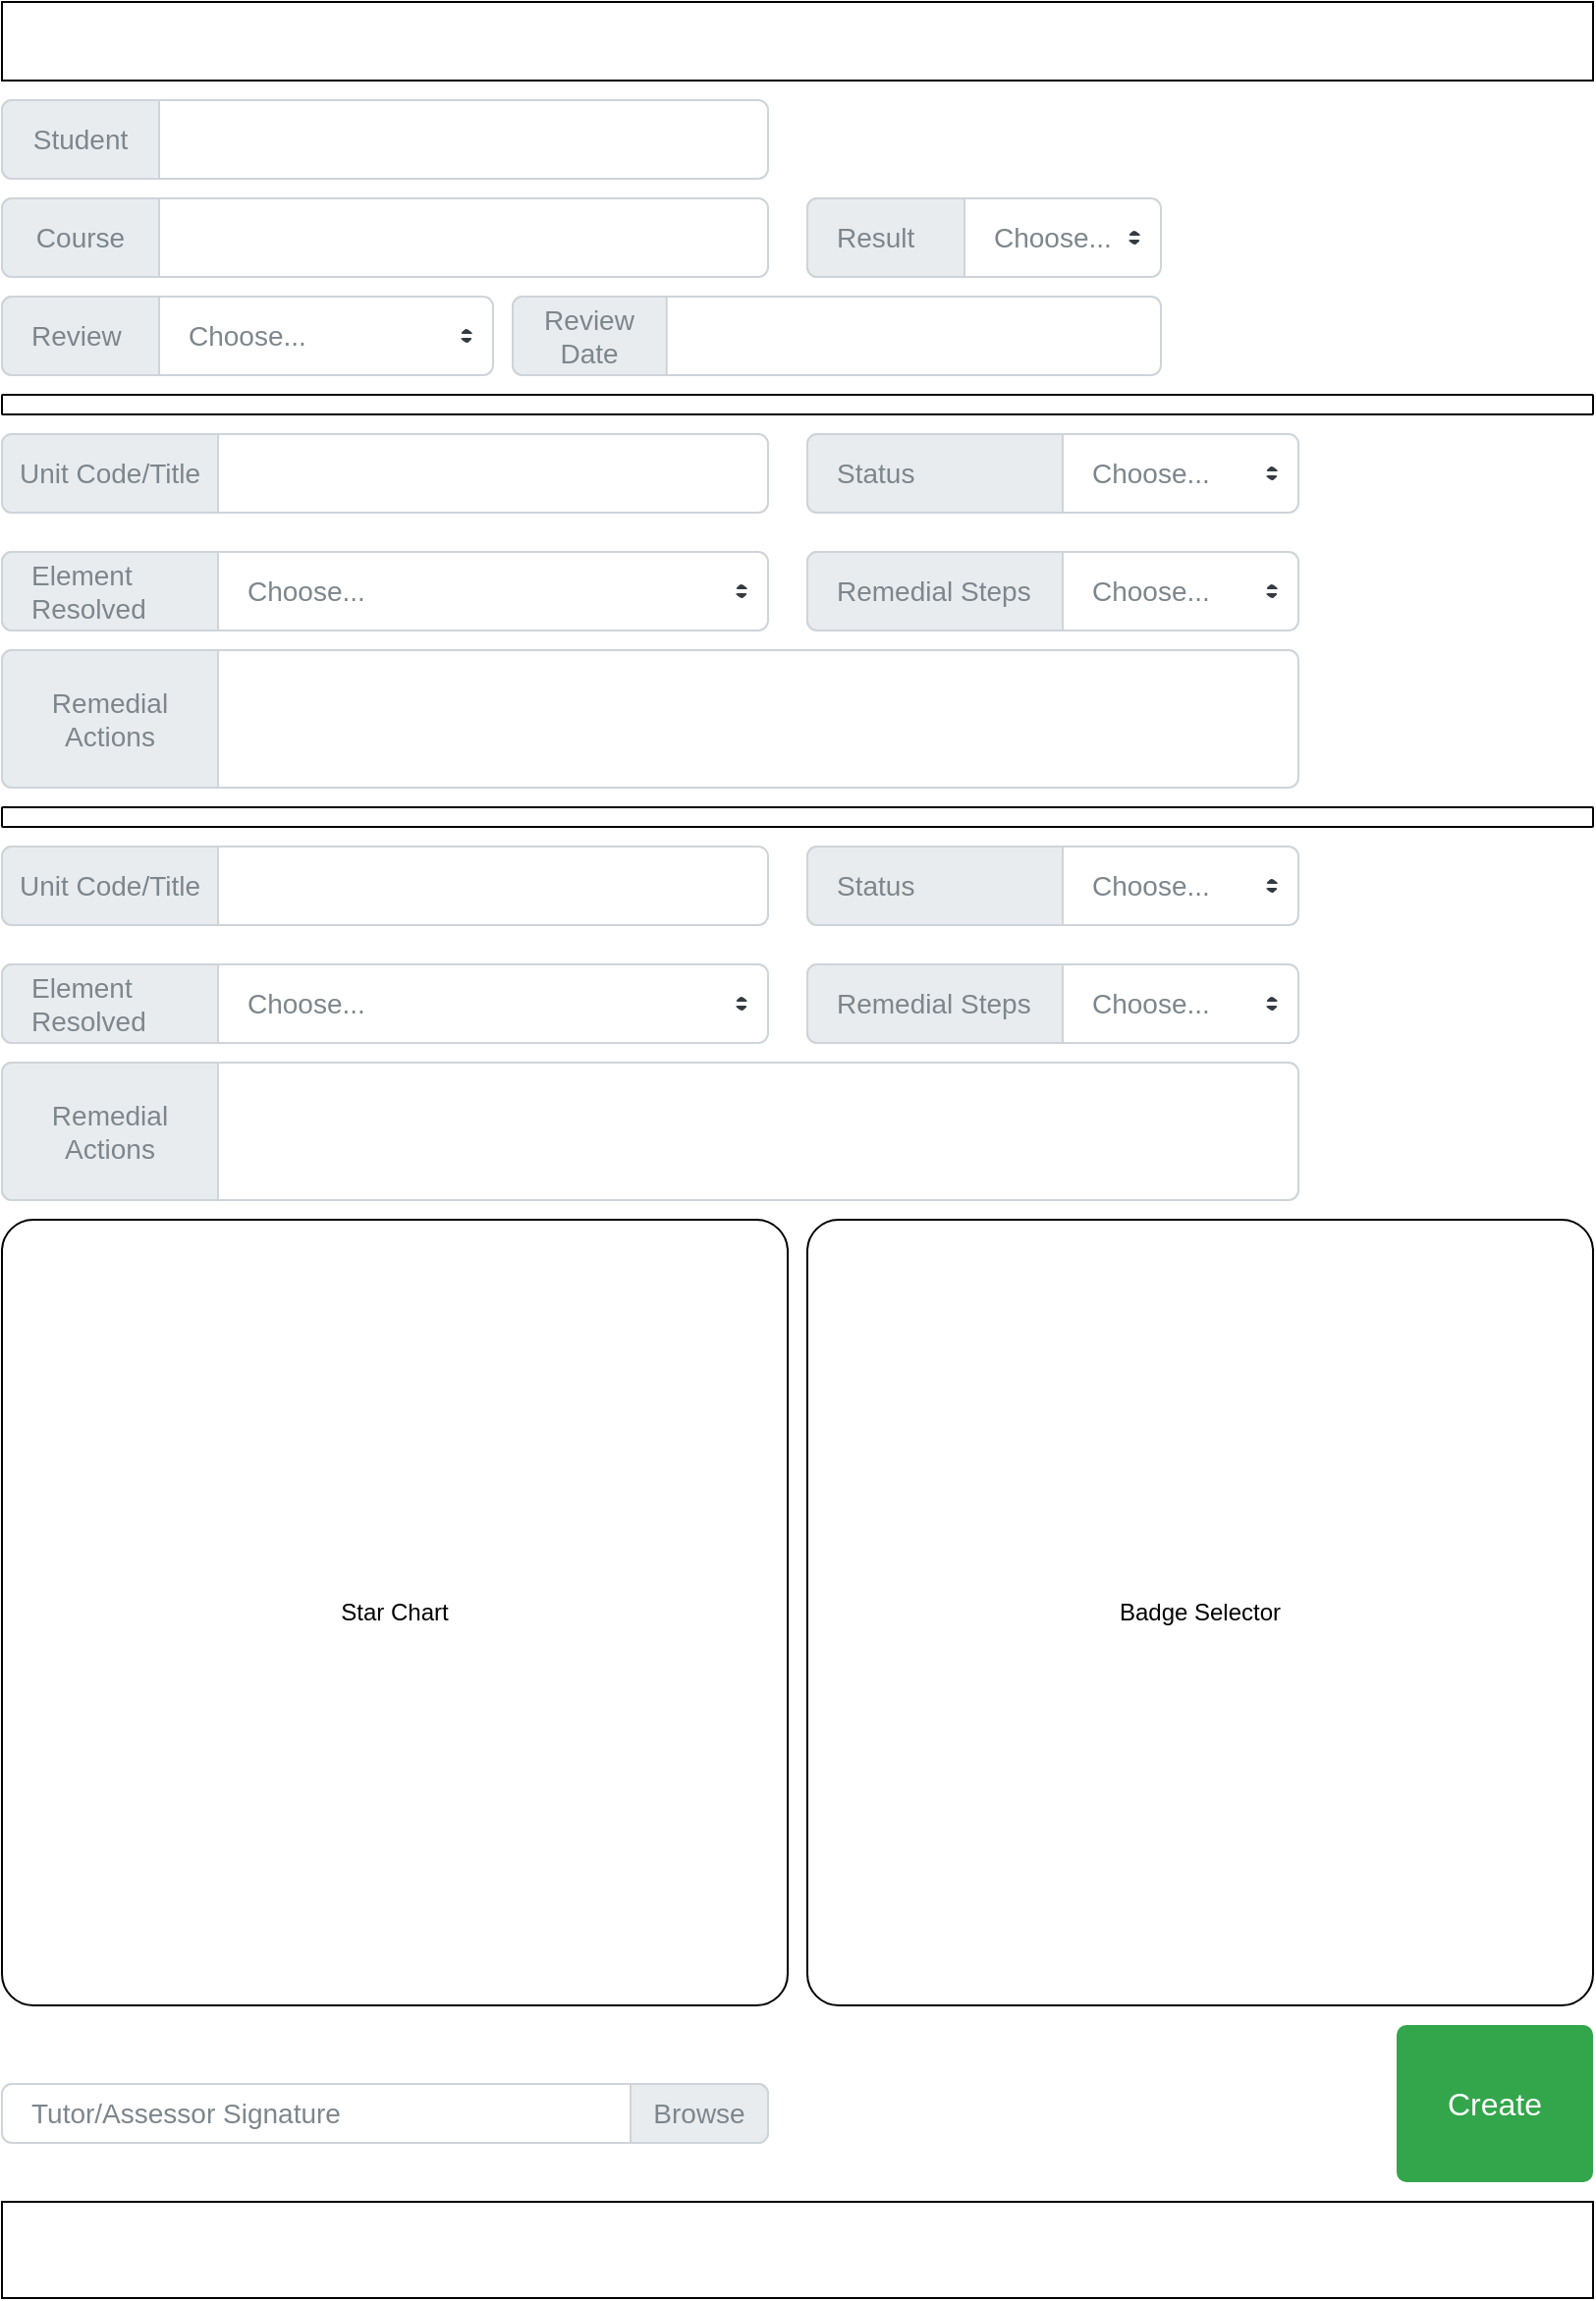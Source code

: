 <mxfile version="20.8.10" type="device" pages="2"><diagram name="Page-1" id="OOTYlvoCLr5FtZodEklE"><mxGraphModel dx="995" dy="672" grid="1" gridSize="10" guides="1" tooltips="1" connect="1" arrows="1" fold="1" page="1" pageScale="1" pageWidth="827" pageHeight="1169" math="0" shadow="0"><root><mxCell id="0"/><mxCell id="1" parent="0"/><mxCell id="uuFZCFsFqR_J8Ml9WyVh-1" value="" style="rounded=0;whiteSpace=wrap;html=1;" vertex="1" parent="1"><mxGeometry x="10" width="810" height="40" as="geometry"/></mxCell><mxCell id="uuFZCFsFqR_J8Ml9WyVh-2" value="" style="rounded=0;whiteSpace=wrap;html=1;" vertex="1" parent="1"><mxGeometry x="10" y="1120" width="810" height="49" as="geometry"/></mxCell><mxCell id="PF0WN4R8meLzm09W5Xtd-17" value="Choose..." style="html=1;shadow=0;dashed=0;shape=mxgraph.bootstrap.rrect;rSize=5;strokeColor=#CED4DA;html=1;whiteSpace=wrap;fillColor=#FFFFFF;fontColor=#7D868C;align=left;spacingLeft=80;spacing=15;fontSize=14;rounded=1;" vertex="1" parent="1"><mxGeometry x="420" y="100" width="180" height="40" as="geometry"/></mxCell><mxCell id="PF0WN4R8meLzm09W5Xtd-18" value="" style="shape=triangle;direction=south;fillColor=#343A40;strokeColor=none;perimeter=none;rounded=1;" vertex="1" parent="PF0WN4R8meLzm09W5Xtd-17"><mxGeometry x="1" y="0.5" width="7" height="3" relative="1" as="geometry"><mxPoint x="-17" y="1" as="offset"/></mxGeometry></mxCell><mxCell id="PF0WN4R8meLzm09W5Xtd-19" value="" style="shape=triangle;direction=north;fillColor=#343A40;strokeColor=none;perimeter=none;rounded=1;" vertex="1" parent="PF0WN4R8meLzm09W5Xtd-17"><mxGeometry x="1" y="0.5" width="7" height="3" relative="1" as="geometry"><mxPoint x="-17" y="-4" as="offset"/></mxGeometry></mxCell><mxCell id="PF0WN4R8meLzm09W5Xtd-20" value="Result" style="html=1;shadow=0;dashed=0;shape=mxgraph.bootstrap.leftButton;strokeColor=#CED4DA;gradientColor=inherit;fontColor=inherit;fillColor=#E9ECEF;rSize=5;perimeter=none;whiteSpace=wrap;resizeHeight=1;fontSize=14;align=left;spacing=15;rounded=1;" vertex="1" parent="PF0WN4R8meLzm09W5Xtd-17"><mxGeometry width="80" height="40" relative="1" as="geometry"/></mxCell><mxCell id="PF0WN4R8meLzm09W5Xtd-28" value="" style="html=1;shadow=0;dashed=0;shape=mxgraph.bootstrap.rrect;rSize=5;strokeColor=#CED4DA;html=1;whiteSpace=wrap;fillColor=#FFFFFF;fontColor=#7D868C;align=left;spacing=15;spacingLeft=40;fontSize=14;rounded=1;" vertex="1" parent="1"><mxGeometry x="10" y="100" width="390" height="40" as="geometry"/></mxCell><mxCell id="PF0WN4R8meLzm09W5Xtd-29" value="Course" style="html=1;shadow=0;dashed=0;shape=mxgraph.bootstrap.leftButton;strokeColor=inherit;gradientColor=inherit;fontColor=inherit;fillColor=#E9ECEF;rSize=5;perimeter=none;whiteSpace=wrap;resizeHeight=1;fontSize=14;rounded=1;align=center;" vertex="1" parent="PF0WN4R8meLzm09W5Xtd-28"><mxGeometry width="80" height="40" as="geometry"/></mxCell><mxCell id="PF0WN4R8meLzm09W5Xtd-35" value="Choose..." style="html=1;shadow=0;dashed=0;shape=mxgraph.bootstrap.rrect;rSize=5;strokeColor=#CED4DA;html=1;whiteSpace=wrap;fillColor=#FFFFFF;fontColor=#7D868C;align=left;spacingLeft=80;spacing=15;fontSize=14;rounded=1;" vertex="1" parent="1"><mxGeometry x="10" y="150" width="250" height="40" as="geometry"/></mxCell><mxCell id="PF0WN4R8meLzm09W5Xtd-36" value="" style="shape=triangle;direction=south;fillColor=#343A40;strokeColor=none;perimeter=none;rounded=1;" vertex="1" parent="PF0WN4R8meLzm09W5Xtd-35"><mxGeometry x="1" y="0.5" width="7" height="3" relative="1" as="geometry"><mxPoint x="-17" y="1" as="offset"/></mxGeometry></mxCell><mxCell id="PF0WN4R8meLzm09W5Xtd-37" value="" style="shape=triangle;direction=north;fillColor=#343A40;strokeColor=none;perimeter=none;rounded=1;" vertex="1" parent="PF0WN4R8meLzm09W5Xtd-35"><mxGeometry x="1" y="0.5" width="7" height="3" relative="1" as="geometry"><mxPoint x="-17" y="-4" as="offset"/></mxGeometry></mxCell><mxCell id="PF0WN4R8meLzm09W5Xtd-38" value="Review" style="html=1;shadow=0;dashed=0;shape=mxgraph.bootstrap.leftButton;strokeColor=#CED4DA;gradientColor=inherit;fontColor=inherit;fillColor=#E9ECEF;rSize=5;perimeter=none;whiteSpace=wrap;resizeHeight=1;fontSize=14;align=left;spacing=15;rounded=1;" vertex="1" parent="PF0WN4R8meLzm09W5Xtd-35"><mxGeometry width="80" height="40" relative="1" as="geometry"/></mxCell><mxCell id="PF0WN4R8meLzm09W5Xtd-39" value="" style="html=1;shadow=0;dashed=0;shape=mxgraph.bootstrap.rrect;rSize=5;strokeColor=#CED4DA;html=1;whiteSpace=wrap;fillColor=#FFFFFF;fontColor=#7D868C;align=left;spacing=15;spacingLeft=40;fontSize=14;rounded=1;" vertex="1" parent="1"><mxGeometry x="270" y="150" width="330" height="40" as="geometry"/></mxCell><mxCell id="PF0WN4R8meLzm09W5Xtd-40" value="Review Date" style="html=1;shadow=0;dashed=0;shape=mxgraph.bootstrap.leftButton;strokeColor=inherit;gradientColor=inherit;fontColor=inherit;fillColor=#E9ECEF;rSize=5;perimeter=none;whiteSpace=wrap;resizeHeight=1;fontSize=14;rounded=1;" vertex="1" parent="PF0WN4R8meLzm09W5Xtd-39"><mxGeometry width="78.375" height="40" as="geometry"/></mxCell><mxCell id="PF0WN4R8meLzm09W5Xtd-41" value="" style="html=1;shadow=0;dashed=0;shape=mxgraph.bootstrap.rrect;rSize=5;strokeColor=#CED4DA;html=1;whiteSpace=wrap;fillColor=#FFFFFF;fontColor=#7D868C;align=left;spacing=15;spacingLeft=40;fontSize=14;rounded=1;" vertex="1" parent="1"><mxGeometry x="10" y="50" width="390" height="40" as="geometry"/></mxCell><mxCell id="PF0WN4R8meLzm09W5Xtd-42" value="Student" style="html=1;shadow=0;dashed=0;shape=mxgraph.bootstrap.leftButton;strokeColor=inherit;gradientColor=inherit;fontColor=inherit;fillColor=#E9ECEF;rSize=5;perimeter=none;whiteSpace=wrap;resizeHeight=1;fontSize=14;rounded=1;" vertex="1" parent="PF0WN4R8meLzm09W5Xtd-41"><mxGeometry width="80" height="40" as="geometry"/></mxCell><mxCell id="PF0WN4R8meLzm09W5Xtd-45" value="Choose..." style="html=1;shadow=0;dashed=0;shape=mxgraph.bootstrap.rrect;rSize=5;strokeColor=#CED4DA;html=1;whiteSpace=wrap;fillColor=#FFFFFF;fontColor=#7D868C;align=left;spacingLeft=80;spacing=65;fontSize=14;rounded=1;" vertex="1" parent="1"><mxGeometry x="420" y="220" width="250" height="40" as="geometry"/></mxCell><mxCell id="PF0WN4R8meLzm09W5Xtd-46" value="" style="shape=triangle;direction=south;fillColor=#343A40;strokeColor=none;perimeter=none;rounded=1;" vertex="1" parent="PF0WN4R8meLzm09W5Xtd-45"><mxGeometry x="1" y="0.5" width="7" height="3" relative="1" as="geometry"><mxPoint x="-17" y="1" as="offset"/></mxGeometry></mxCell><mxCell id="PF0WN4R8meLzm09W5Xtd-47" value="" style="shape=triangle;direction=north;fillColor=#343A40;strokeColor=none;perimeter=none;rounded=1;" vertex="1" parent="PF0WN4R8meLzm09W5Xtd-45"><mxGeometry x="1" y="0.5" width="7" height="3" relative="1" as="geometry"><mxPoint x="-17" y="-4" as="offset"/></mxGeometry></mxCell><mxCell id="PF0WN4R8meLzm09W5Xtd-48" value="Status" style="html=1;shadow=0;dashed=0;shape=mxgraph.bootstrap.leftButton;strokeColor=#CED4DA;gradientColor=inherit;fontColor=inherit;fillColor=#E9ECEF;rSize=5;perimeter=none;whiteSpace=wrap;resizeHeight=1;fontSize=14;align=left;spacing=15;rounded=1;" vertex="1" parent="PF0WN4R8meLzm09W5Xtd-45"><mxGeometry width="130" height="40" relative="1" as="geometry"/></mxCell><mxCell id="PF0WN4R8meLzm09W5Xtd-49" value="" style="html=1;shadow=0;dashed=0;shape=mxgraph.bootstrap.rrect;rSize=5;strokeColor=#CED4DA;html=1;whiteSpace=wrap;fillColor=#FFFFFF;fontColor=#7D868C;align=left;spacing=15;spacingLeft=40;fontSize=14;rounded=1;" vertex="1" parent="1"><mxGeometry x="10" y="220" width="390" height="40" as="geometry"/></mxCell><mxCell id="PF0WN4R8meLzm09W5Xtd-50" value="Unit Code/Title" style="html=1;shadow=0;dashed=0;shape=mxgraph.bootstrap.leftButton;strokeColor=inherit;gradientColor=inherit;fontColor=inherit;fillColor=#E9ECEF;rSize=5;perimeter=none;whiteSpace=wrap;resizeHeight=1;fontSize=14;rounded=1;align=center;" vertex="1" parent="PF0WN4R8meLzm09W5Xtd-49"><mxGeometry width="110" height="40" as="geometry"/></mxCell><mxCell id="PF0WN4R8meLzm09W5Xtd-51" value="Choose..." style="html=1;shadow=0;dashed=0;shape=mxgraph.bootstrap.rrect;rSize=5;strokeColor=#CED4DA;html=1;whiteSpace=wrap;fillColor=#FFFFFF;fontColor=#7D868C;align=left;spacingLeft=80;spacing=45;fontSize=14;rounded=1;" vertex="1" parent="1"><mxGeometry x="10" y="280" width="390" height="40" as="geometry"/></mxCell><mxCell id="PF0WN4R8meLzm09W5Xtd-52" value="" style="shape=triangle;direction=south;fillColor=#343A40;strokeColor=none;perimeter=none;rounded=1;" vertex="1" parent="PF0WN4R8meLzm09W5Xtd-51"><mxGeometry x="1" y="0.5" width="7" height="3" relative="1" as="geometry"><mxPoint x="-17" y="1" as="offset"/></mxGeometry></mxCell><mxCell id="PF0WN4R8meLzm09W5Xtd-53" value="" style="shape=triangle;direction=north;fillColor=#343A40;strokeColor=none;perimeter=none;rounded=1;" vertex="1" parent="PF0WN4R8meLzm09W5Xtd-51"><mxGeometry x="1" y="0.5" width="7" height="3" relative="1" as="geometry"><mxPoint x="-17" y="-4" as="offset"/></mxGeometry></mxCell><mxCell id="PF0WN4R8meLzm09W5Xtd-54" value="Element Resolved" style="html=1;shadow=0;dashed=0;shape=mxgraph.bootstrap.leftButton;strokeColor=#CED4DA;gradientColor=inherit;fontColor=inherit;fillColor=#E9ECEF;rSize=5;perimeter=none;whiteSpace=wrap;resizeHeight=1;fontSize=14;align=left;spacing=15;rounded=1;" vertex="1" parent="PF0WN4R8meLzm09W5Xtd-51"><mxGeometry width="110" height="40" relative="1" as="geometry"/></mxCell><mxCell id="PF0WN4R8meLzm09W5Xtd-55" value="Choose..." style="html=1;shadow=0;dashed=0;shape=mxgraph.bootstrap.rrect;rSize=5;strokeColor=#CED4DA;html=1;whiteSpace=wrap;fillColor=#FFFFFF;fontColor=#7D868C;align=left;spacingLeft=80;spacing=65;fontSize=14;rounded=1;" vertex="1" parent="1"><mxGeometry x="420" y="280" width="250" height="40" as="geometry"/></mxCell><mxCell id="PF0WN4R8meLzm09W5Xtd-56" value="" style="shape=triangle;direction=south;fillColor=#343A40;strokeColor=none;perimeter=none;rounded=1;" vertex="1" parent="PF0WN4R8meLzm09W5Xtd-55"><mxGeometry x="1" y="0.5" width="7" height="3" relative="1" as="geometry"><mxPoint x="-17" y="1" as="offset"/></mxGeometry></mxCell><mxCell id="PF0WN4R8meLzm09W5Xtd-57" value="" style="shape=triangle;direction=north;fillColor=#343A40;strokeColor=none;perimeter=none;rounded=1;" vertex="1" parent="PF0WN4R8meLzm09W5Xtd-55"><mxGeometry x="1" y="0.5" width="7" height="3" relative="1" as="geometry"><mxPoint x="-17" y="-4" as="offset"/></mxGeometry></mxCell><mxCell id="PF0WN4R8meLzm09W5Xtd-58" value="Remedial Steps" style="html=1;shadow=0;dashed=0;shape=mxgraph.bootstrap.leftButton;strokeColor=#CED4DA;gradientColor=inherit;fontColor=inherit;fillColor=#E9ECEF;rSize=5;perimeter=none;whiteSpace=wrap;resizeHeight=1;fontSize=14;align=left;spacing=15;rounded=1;" vertex="1" parent="PF0WN4R8meLzm09W5Xtd-55"><mxGeometry width="130" height="40" relative="1" as="geometry"/></mxCell><mxCell id="PF0WN4R8meLzm09W5Xtd-59" value="Tutor/Assessor Signature" style="html=1;shadow=0;dashed=0;shape=mxgraph.bootstrap.rrect;rSize=5;strokeColor=#CED4DA;html=1;whiteSpace=wrap;fillColor=#FFFFFF;fontColor=#7D868C;align=left;spacingLeft=0;spacing=15;fontSize=14;rounded=1;" vertex="1" parent="1"><mxGeometry x="10" y="1060" width="390" height="30" as="geometry"/></mxCell><mxCell id="PF0WN4R8meLzm09W5Xtd-60" value="Browse" style="html=1;shadow=0;dashed=0;shape=mxgraph.bootstrap.rightButton;strokeColor=inherit;gradientColor=inherit;fontColor=inherit;fillColor=#E9ECEF;rSize=5;perimeter=none;whiteSpace=wrap;resizeHeight=1;fontSize=14;rounded=1;" vertex="1" parent="PF0WN4R8meLzm09W5Xtd-59"><mxGeometry x="1" width="70" height="30" relative="1" as="geometry"><mxPoint x="-70" as="offset"/></mxGeometry></mxCell><mxCell id="PF0WN4R8meLzm09W5Xtd-87" value="" style="html=1;shadow=0;dashed=0;shape=mxgraph.bootstrap.rrect;rSize=5;strokeColor=#CED4DA;html=1;whiteSpace=wrap;fillColor=#FFFFFF;fontColor=#7D868C;align=left;spacing=15;spacingLeft=40;fontSize=14;rounded=1;" vertex="1" parent="1"><mxGeometry x="10" y="330" width="660" height="70" as="geometry"/></mxCell><mxCell id="PF0WN4R8meLzm09W5Xtd-88" value="Remedial Actions" style="html=1;shadow=0;dashed=0;shape=mxgraph.bootstrap.leftButton;strokeColor=inherit;gradientColor=inherit;fontColor=inherit;fillColor=#E9ECEF;rSize=5;perimeter=none;whiteSpace=wrap;resizeHeight=1;fontSize=14;rounded=1;" vertex="1" parent="PF0WN4R8meLzm09W5Xtd-87"><mxGeometry width="110" height="70" as="geometry"/></mxCell><mxCell id="PF0WN4R8meLzm09W5Xtd-89" value="" style="rounded=1;whiteSpace=wrap;html=1;arcSize=4;" vertex="1" parent="1"><mxGeometry x="10" y="200" width="810" height="10" as="geometry"/></mxCell><mxCell id="PF0WN4R8meLzm09W5Xtd-90" value="" style="rounded=1;whiteSpace=wrap;html=1;arcSize=4;" vertex="1" parent="1"><mxGeometry x="10" y="410" width="810" height="10" as="geometry"/></mxCell><mxCell id="PF0WN4R8meLzm09W5Xtd-91" value="Choose..." style="html=1;shadow=0;dashed=0;shape=mxgraph.bootstrap.rrect;rSize=5;strokeColor=#CED4DA;html=1;whiteSpace=wrap;fillColor=#FFFFFF;fontColor=#7D868C;align=left;spacingLeft=80;spacing=65;fontSize=14;rounded=1;" vertex="1" parent="1"><mxGeometry x="420" y="430" width="250" height="40" as="geometry"/></mxCell><mxCell id="PF0WN4R8meLzm09W5Xtd-92" value="" style="shape=triangle;direction=south;fillColor=#343A40;strokeColor=none;perimeter=none;rounded=1;" vertex="1" parent="PF0WN4R8meLzm09W5Xtd-91"><mxGeometry x="1" y="0.5" width="7" height="3" relative="1" as="geometry"><mxPoint x="-17" y="1" as="offset"/></mxGeometry></mxCell><mxCell id="PF0WN4R8meLzm09W5Xtd-93" value="" style="shape=triangle;direction=north;fillColor=#343A40;strokeColor=none;perimeter=none;rounded=1;" vertex="1" parent="PF0WN4R8meLzm09W5Xtd-91"><mxGeometry x="1" y="0.5" width="7" height="3" relative="1" as="geometry"><mxPoint x="-17" y="-4" as="offset"/></mxGeometry></mxCell><mxCell id="PF0WN4R8meLzm09W5Xtd-94" value="Status" style="html=1;shadow=0;dashed=0;shape=mxgraph.bootstrap.leftButton;strokeColor=#CED4DA;gradientColor=inherit;fontColor=inherit;fillColor=#E9ECEF;rSize=5;perimeter=none;whiteSpace=wrap;resizeHeight=1;fontSize=14;align=left;spacing=15;rounded=1;" vertex="1" parent="PF0WN4R8meLzm09W5Xtd-91"><mxGeometry width="130" height="40" relative="1" as="geometry"/></mxCell><mxCell id="PF0WN4R8meLzm09W5Xtd-95" value="" style="html=1;shadow=0;dashed=0;shape=mxgraph.bootstrap.rrect;rSize=5;strokeColor=#CED4DA;html=1;whiteSpace=wrap;fillColor=#FFFFFF;fontColor=#7D868C;align=left;spacing=15;spacingLeft=40;fontSize=14;rounded=1;" vertex="1" parent="1"><mxGeometry x="10" y="430" width="390" height="40" as="geometry"/></mxCell><mxCell id="PF0WN4R8meLzm09W5Xtd-96" value="Unit Code/Title" style="html=1;shadow=0;dashed=0;shape=mxgraph.bootstrap.leftButton;strokeColor=inherit;gradientColor=inherit;fontColor=inherit;fillColor=#E9ECEF;rSize=5;perimeter=none;whiteSpace=wrap;resizeHeight=1;fontSize=14;rounded=1;align=center;" vertex="1" parent="PF0WN4R8meLzm09W5Xtd-95"><mxGeometry width="110" height="40" as="geometry"/></mxCell><mxCell id="PF0WN4R8meLzm09W5Xtd-97" value="Choose..." style="html=1;shadow=0;dashed=0;shape=mxgraph.bootstrap.rrect;rSize=5;strokeColor=#CED4DA;html=1;whiteSpace=wrap;fillColor=#FFFFFF;fontColor=#7D868C;align=left;spacingLeft=80;spacing=45;fontSize=14;rounded=1;" vertex="1" parent="1"><mxGeometry x="10" y="490" width="390" height="40" as="geometry"/></mxCell><mxCell id="PF0WN4R8meLzm09W5Xtd-98" value="" style="shape=triangle;direction=south;fillColor=#343A40;strokeColor=none;perimeter=none;rounded=1;" vertex="1" parent="PF0WN4R8meLzm09W5Xtd-97"><mxGeometry x="1" y="0.5" width="7" height="3" relative="1" as="geometry"><mxPoint x="-17" y="1" as="offset"/></mxGeometry></mxCell><mxCell id="PF0WN4R8meLzm09W5Xtd-99" value="" style="shape=triangle;direction=north;fillColor=#343A40;strokeColor=none;perimeter=none;rounded=1;" vertex="1" parent="PF0WN4R8meLzm09W5Xtd-97"><mxGeometry x="1" y="0.5" width="7" height="3" relative="1" as="geometry"><mxPoint x="-17" y="-4" as="offset"/></mxGeometry></mxCell><mxCell id="PF0WN4R8meLzm09W5Xtd-100" value="Element Resolved" style="html=1;shadow=0;dashed=0;shape=mxgraph.bootstrap.leftButton;strokeColor=#CED4DA;gradientColor=inherit;fontColor=inherit;fillColor=#E9ECEF;rSize=5;perimeter=none;whiteSpace=wrap;resizeHeight=1;fontSize=14;align=left;spacing=15;rounded=1;" vertex="1" parent="PF0WN4R8meLzm09W5Xtd-97"><mxGeometry width="110" height="40" relative="1" as="geometry"/></mxCell><mxCell id="PF0WN4R8meLzm09W5Xtd-101" value="Choose..." style="html=1;shadow=0;dashed=0;shape=mxgraph.bootstrap.rrect;rSize=5;strokeColor=#CED4DA;html=1;whiteSpace=wrap;fillColor=#FFFFFF;fontColor=#7D868C;align=left;spacingLeft=80;spacing=65;fontSize=14;rounded=1;" vertex="1" parent="1"><mxGeometry x="420" y="490" width="250" height="40" as="geometry"/></mxCell><mxCell id="PF0WN4R8meLzm09W5Xtd-102" value="" style="shape=triangle;direction=south;fillColor=#343A40;strokeColor=none;perimeter=none;rounded=1;" vertex="1" parent="PF0WN4R8meLzm09W5Xtd-101"><mxGeometry x="1" y="0.5" width="7" height="3" relative="1" as="geometry"><mxPoint x="-17" y="1" as="offset"/></mxGeometry></mxCell><mxCell id="PF0WN4R8meLzm09W5Xtd-103" value="" style="shape=triangle;direction=north;fillColor=#343A40;strokeColor=none;perimeter=none;rounded=1;" vertex="1" parent="PF0WN4R8meLzm09W5Xtd-101"><mxGeometry x="1" y="0.5" width="7" height="3" relative="1" as="geometry"><mxPoint x="-17" y="-4" as="offset"/></mxGeometry></mxCell><mxCell id="PF0WN4R8meLzm09W5Xtd-104" value="Remedial Steps" style="html=1;shadow=0;dashed=0;shape=mxgraph.bootstrap.leftButton;strokeColor=#CED4DA;gradientColor=inherit;fontColor=inherit;fillColor=#E9ECEF;rSize=5;perimeter=none;whiteSpace=wrap;resizeHeight=1;fontSize=14;align=left;spacing=15;rounded=1;" vertex="1" parent="PF0WN4R8meLzm09W5Xtd-101"><mxGeometry width="130" height="40" relative="1" as="geometry"/></mxCell><mxCell id="PF0WN4R8meLzm09W5Xtd-105" value="" style="html=1;shadow=0;dashed=0;shape=mxgraph.bootstrap.rrect;rSize=5;strokeColor=#CED4DA;html=1;whiteSpace=wrap;fillColor=#FFFFFF;fontColor=#7D868C;align=left;spacing=15;spacingLeft=40;fontSize=14;rounded=1;" vertex="1" parent="1"><mxGeometry x="10" y="540" width="660" height="70" as="geometry"/></mxCell><mxCell id="PF0WN4R8meLzm09W5Xtd-106" value="Remedial Actions" style="html=1;shadow=0;dashed=0;shape=mxgraph.bootstrap.leftButton;strokeColor=inherit;gradientColor=inherit;fontColor=inherit;fillColor=#E9ECEF;rSize=5;perimeter=none;whiteSpace=wrap;resizeHeight=1;fontSize=14;rounded=1;" vertex="1" parent="PF0WN4R8meLzm09W5Xtd-105"><mxGeometry width="110" height="70" as="geometry"/></mxCell><mxCell id="PF0WN4R8meLzm09W5Xtd-107" value="Star Chart" style="whiteSpace=wrap;html=1;aspect=fixed;rounded=1;arcSize=4;" vertex="1" parent="1"><mxGeometry x="10" y="620" width="400" height="400" as="geometry"/></mxCell><mxCell id="PF0WN4R8meLzm09W5Xtd-108" value="Badge Selector" style="whiteSpace=wrap;html=1;aspect=fixed;rounded=1;arcSize=4;" vertex="1" parent="1"><mxGeometry x="420" y="620" width="400" height="400" as="geometry"/></mxCell><mxCell id="PF0WN4R8meLzm09W5Xtd-109" value="Create" style="html=1;shadow=0;dashed=0;shape=mxgraph.bootstrap.rrect;rSize=5;strokeColor=none;strokeWidth=1;fillColor=#33A64C;fontColor=#FFFFFF;whiteSpace=wrap;align=center;verticalAlign=middle;spacingLeft=0;fontStyle=0;fontSize=16;spacing=5;rounded=1;" vertex="1" parent="1"><mxGeometry x="720" y="1030" width="100" height="80" as="geometry"/></mxCell></root></mxGraphModel></diagram><diagram id="SVURZsC0iOvu9Io-kWJj" name="Page-2"><mxGraphModel dx="1098" dy="806" grid="1" gridSize="10" guides="1" tooltips="1" connect="1" arrows="1" fold="1" page="1" pageScale="1" pageWidth="827" pageHeight="1169" math="0" shadow="0"><root><mxCell id="0"/><mxCell id="1" parent="0"/><mxCell id="e950-SX2wok8fTcEjv1g-1" value="Student" style="rounded=0;whiteSpace=wrap;html=1;" vertex="1" parent="1"><mxGeometry x="40" y="40" width="120" height="30" as="geometry"/></mxCell><mxCell id="e950-SX2wok8fTcEjv1g-2" value="Course" style="rounded=0;whiteSpace=wrap;html=1;" vertex="1" parent="1"><mxGeometry x="40" y="90" width="120" height="30" as="geometry"/></mxCell><mxCell id="e950-SX2wok8fTcEjv1g-3" value="Review 1 Date" style="rounded=0;whiteSpace=wrap;html=1;" vertex="1" parent="1"><mxGeometry x="40" y="130" width="120" height="30" as="geometry"/></mxCell><mxCell id="e950-SX2wok8fTcEjv1g-4" value="Review 2 Date" style="rounded=0;whiteSpace=wrap;html=1;" vertex="1" parent="1"><mxGeometry x="40" y="170" width="120" height="30" as="geometry"/></mxCell><mxCell id="e950-SX2wok8fTcEjv1g-5" value="Result" style="rounded=0;whiteSpace=wrap;html=1;" vertex="1" parent="1"><mxGeometry x="40" y="210" width="120" height="30" as="geometry"/></mxCell><mxCell id="e950-SX2wok8fTcEjv1g-6" value="Unit Code/Title" style="rounded=0;whiteSpace=wrap;html=1;" vertex="1" parent="1"><mxGeometry x="40" y="260" width="120" height="30" as="geometry"/></mxCell><mxCell id="e950-SX2wok8fTcEjv1g-7" value="Completed Successfully" style="rounded=0;whiteSpace=wrap;html=1;" vertex="1" parent="1"><mxGeometry x="180" y="260" width="150" height="30" as="geometry"/></mxCell><mxCell id="e950-SX2wok8fTcEjv1g-8" value="Completed Partially" style="rounded=0;whiteSpace=wrap;html=1;" vertex="1" parent="1"><mxGeometry x="360" y="260" width="150" height="30" as="geometry"/></mxCell><mxCell id="e950-SX2wok8fTcEjv1g-9" value="Unsuccessful" style="rounded=0;whiteSpace=wrap;html=1;" vertex="1" parent="1"><mxGeometry x="540" y="260" width="150" height="30" as="geometry"/></mxCell><mxCell id="e950-SX2wok8fTcEjv1g-10" value="Has this element been resolved successfully" style="rounded=0;whiteSpace=wrap;html=1;" vertex="1" parent="1"><mxGeometry x="40" y="310" width="250" height="30" as="geometry"/></mxCell><mxCell id="e950-SX2wok8fTcEjv1g-11" value="Are there any remedial steps to be taken" style="rounded=0;whiteSpace=wrap;html=1;" vertex="1" parent="1"><mxGeometry x="40" y="350" width="250" height="30" as="geometry"/></mxCell><mxCell id="e950-SX2wok8fTcEjv1g-12" value="Detail any remediation required" style="rounded=0;whiteSpace=wrap;html=1;" vertex="1" parent="1"><mxGeometry x="40" y="390" width="250" height="30" as="geometry"/></mxCell><mxCell id="e950-SX2wok8fTcEjv1g-13" value="Tutor/Assessors signature" style="rounded=0;whiteSpace=wrap;html=1;" vertex="1" parent="1"><mxGeometry x="40" y="430" width="250" height="30" as="geometry"/></mxCell><mxCell id="e950-SX2wok8fTcEjv1g-14" value="Date" style="rounded=0;whiteSpace=wrap;html=1;" vertex="1" parent="1"><mxGeometry x="40" y="470" width="250" height="30" as="geometry"/></mxCell><mxCell id="e950-SX2wok8fTcEjv1g-15" value="Students Signature" style="rounded=0;whiteSpace=wrap;html=1;" vertex="1" parent="1"><mxGeometry x="40" y="514.5" width="250" height="30" as="geometry"/></mxCell><mxCell id="e950-SX2wok8fTcEjv1g-16" value="Date" style="rounded=0;whiteSpace=wrap;html=1;" vertex="1" parent="1"><mxGeometry x="40" y="554.5" width="250" height="30" as="geometry"/></mxCell></root></mxGraphModel></diagram></mxfile>